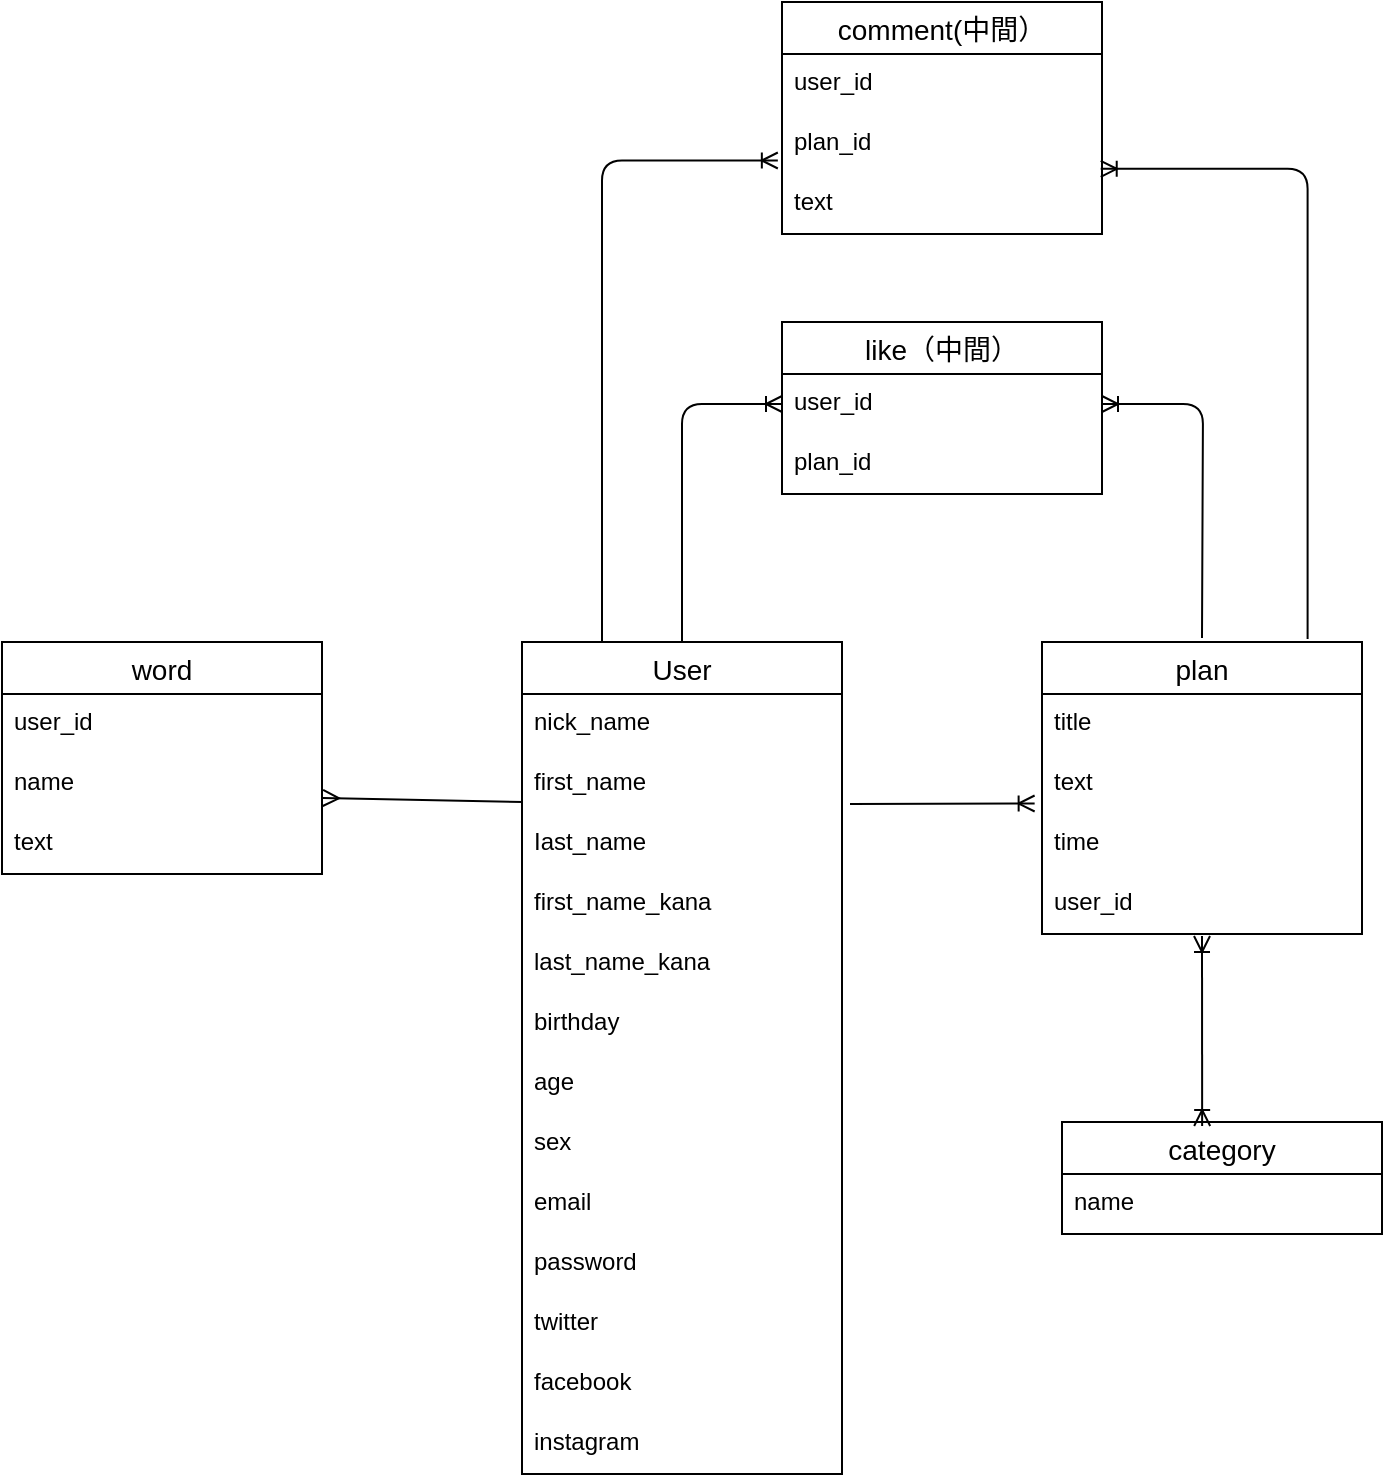 <mxfile version="13.6.5">
    <diagram id="EvrH-d43EV6e9RoaTjqA" name="ページ1">
        <mxGraphModel dx="1607" dy="1435" grid="1" gridSize="10" guides="1" tooltips="1" connect="1" arrows="1" fold="1" page="0" pageScale="1" pageWidth="827" pageHeight="1169" math="0" shadow="0">
            <root>
                <mxCell id="0"/>
                <mxCell id="1" parent="0"/>
                <mxCell id="2" value="User" style="swimlane;fontStyle=0;childLayout=stackLayout;horizontal=1;startSize=26;horizontalStack=0;resizeParent=1;resizeParentMax=0;resizeLast=0;collapsible=1;marginBottom=0;align=center;fontSize=14;" parent="1" vertex="1">
                    <mxGeometry x="80" y="-120" width="160" height="416" as="geometry"/>
                </mxCell>
                <mxCell id="3" value="nick_name" style="text;strokeColor=none;fillColor=none;spacingLeft=4;spacingRight=4;overflow=hidden;rotatable=0;points=[[0,0.5],[1,0.5]];portConstraint=eastwest;fontSize=12;" parent="2" vertex="1">
                    <mxGeometry y="26" width="160" height="30" as="geometry"/>
                </mxCell>
                <mxCell id="8" value="first_name" style="text;strokeColor=none;fillColor=none;spacingLeft=4;spacingRight=4;overflow=hidden;rotatable=0;points=[[0,0.5],[1,0.5]];portConstraint=eastwest;fontSize=12;" parent="2" vertex="1">
                    <mxGeometry y="56" width="160" height="30" as="geometry"/>
                </mxCell>
                <mxCell id="4" value="Iast_name" style="text;strokeColor=none;fillColor=none;spacingLeft=4;spacingRight=4;overflow=hidden;rotatable=0;points=[[0,0.5],[1,0.5]];portConstraint=eastwest;fontSize=12;" parent="2" vertex="1">
                    <mxGeometry y="86" width="160" height="30" as="geometry"/>
                </mxCell>
                <mxCell id="5" value="first_name_kana&#10;" style="text;strokeColor=none;fillColor=none;spacingLeft=4;spacingRight=4;overflow=hidden;rotatable=0;points=[[0,0.5],[1,0.5]];portConstraint=eastwest;fontSize=12;" parent="2" vertex="1">
                    <mxGeometry y="116" width="160" height="30" as="geometry"/>
                </mxCell>
                <mxCell id="7" value="last_name_kana&#10;" style="text;strokeColor=none;fillColor=none;spacingLeft=4;spacingRight=4;overflow=hidden;rotatable=0;points=[[0,0.5],[1,0.5]];portConstraint=eastwest;fontSize=12;" parent="2" vertex="1">
                    <mxGeometry y="146" width="160" height="30" as="geometry"/>
                </mxCell>
                <mxCell id="9" value="birthday" style="text;strokeColor=none;fillColor=none;spacingLeft=4;spacingRight=4;overflow=hidden;rotatable=0;points=[[0,0.5],[1,0.5]];portConstraint=eastwest;fontSize=12;" parent="2" vertex="1">
                    <mxGeometry y="176" width="160" height="30" as="geometry"/>
                </mxCell>
                <mxCell id="10" value="age" style="text;strokeColor=none;fillColor=none;spacingLeft=4;spacingRight=4;overflow=hidden;rotatable=0;points=[[0,0.5],[1,0.5]];portConstraint=eastwest;fontSize=12;" parent="2" vertex="1">
                    <mxGeometry y="206" width="160" height="30" as="geometry"/>
                </mxCell>
                <mxCell id="12" value="sex" style="text;strokeColor=none;fillColor=none;spacingLeft=4;spacingRight=4;overflow=hidden;rotatable=0;points=[[0,0.5],[1,0.5]];portConstraint=eastwest;fontSize=12;" parent="2" vertex="1">
                    <mxGeometry y="236" width="160" height="30" as="geometry"/>
                </mxCell>
                <mxCell id="13" value="email" style="text;strokeColor=none;fillColor=none;spacingLeft=4;spacingRight=4;overflow=hidden;rotatable=0;points=[[0,0.5],[1,0.5]];portConstraint=eastwest;fontSize=12;" parent="2" vertex="1">
                    <mxGeometry y="266" width="160" height="30" as="geometry"/>
                </mxCell>
                <mxCell id="14" value="password" style="text;strokeColor=none;fillColor=none;spacingLeft=4;spacingRight=4;overflow=hidden;rotatable=0;points=[[0,0.5],[1,0.5]];portConstraint=eastwest;fontSize=12;" parent="2" vertex="1">
                    <mxGeometry y="296" width="160" height="30" as="geometry"/>
                </mxCell>
                <mxCell id="34" value="twitter" style="text;strokeColor=none;fillColor=none;spacingLeft=4;spacingRight=4;overflow=hidden;rotatable=0;points=[[0,0.5],[1,0.5]];portConstraint=eastwest;fontSize=12;" parent="2" vertex="1">
                    <mxGeometry y="326" width="160" height="30" as="geometry"/>
                </mxCell>
                <mxCell id="35" value="facebook" style="text;strokeColor=none;fillColor=none;spacingLeft=4;spacingRight=4;overflow=hidden;rotatable=0;points=[[0,0.5],[1,0.5]];portConstraint=eastwest;fontSize=12;" parent="2" vertex="1">
                    <mxGeometry y="356" width="160" height="30" as="geometry"/>
                </mxCell>
                <mxCell id="36" value="instagram" style="text;strokeColor=none;fillColor=none;spacingLeft=4;spacingRight=4;overflow=hidden;rotatable=0;points=[[0,0.5],[1,0.5]];portConstraint=eastwest;fontSize=12;" parent="2" vertex="1">
                    <mxGeometry y="386" width="160" height="30" as="geometry"/>
                </mxCell>
                <mxCell id="63" value="" style="fontSize=12;html=1;endArrow=ERmany;entryX=1.003;entryY=0.733;entryDx=0;entryDy=0;entryPerimeter=0;exitX=0.003;exitY=0.802;exitDx=0;exitDy=0;exitPerimeter=0;" parent="1" source="8" target="46" edge="1">
                    <mxGeometry width="100" height="100" relative="1" as="geometry">
                        <mxPoint x="76" y="-42" as="sourcePoint"/>
                        <mxPoint x="290" y="-160" as="targetPoint"/>
                    </mxGeometry>
                </mxCell>
                <mxCell id="42" value="word" style="swimlane;fontStyle=0;childLayout=stackLayout;horizontal=1;startSize=26;horizontalStack=0;resizeParent=1;resizeParentMax=0;resizeLast=0;collapsible=1;marginBottom=0;align=center;fontSize=14;" parent="1" vertex="1">
                    <mxGeometry x="-180" y="-120" width="160" height="116" as="geometry"/>
                </mxCell>
                <mxCell id="44" value="user_id" style="text;strokeColor=none;fillColor=none;spacingLeft=4;spacingRight=4;overflow=hidden;rotatable=0;points=[[0,0.5],[1,0.5]];portConstraint=eastwest;fontSize=12;" parent="42" vertex="1">
                    <mxGeometry y="26" width="160" height="30" as="geometry"/>
                </mxCell>
                <mxCell id="46" value="name" style="text;strokeColor=none;fillColor=none;spacingLeft=4;spacingRight=4;overflow=hidden;rotatable=0;points=[[0,0.5],[1,0.5]];portConstraint=eastwest;fontSize=12;" parent="42" vertex="1">
                    <mxGeometry y="56" width="160" height="30" as="geometry"/>
                </mxCell>
                <mxCell id="45" value="text" style="text;strokeColor=none;fillColor=none;spacingLeft=4;spacingRight=4;overflow=hidden;rotatable=0;points=[[0,0.5],[1,0.5]];portConstraint=eastwest;fontSize=12;" parent="42" vertex="1">
                    <mxGeometry y="86" width="160" height="30" as="geometry"/>
                </mxCell>
                <mxCell id="64" value="" style="fontSize=12;html=1;endArrow=ERoneToMany;entryX=-0.023;entryY=0.825;entryDx=0;entryDy=0;entryPerimeter=0;" parent="1" target="30" edge="1">
                    <mxGeometry width="100" height="100" relative="1" as="geometry">
                        <mxPoint x="244" y="-39" as="sourcePoint"/>
                        <mxPoint x="290" y="-100" as="targetPoint"/>
                    </mxGeometry>
                </mxCell>
                <mxCell id="28" value="plan" style="swimlane;fontStyle=0;childLayout=stackLayout;horizontal=1;startSize=26;horizontalStack=0;resizeParent=1;resizeParentMax=0;resizeLast=0;collapsible=1;marginBottom=0;align=center;fontSize=14;" parent="1" vertex="1">
                    <mxGeometry x="340" y="-120" width="160" height="146" as="geometry"/>
                </mxCell>
                <mxCell id="29" value="title" style="text;strokeColor=none;fillColor=none;spacingLeft=4;spacingRight=4;overflow=hidden;rotatable=0;points=[[0,0.5],[1,0.5]];portConstraint=eastwest;fontSize=12;" parent="28" vertex="1">
                    <mxGeometry y="26" width="160" height="30" as="geometry"/>
                </mxCell>
                <mxCell id="30" value="text" style="text;strokeColor=none;fillColor=none;spacingLeft=4;spacingRight=4;overflow=hidden;rotatable=0;points=[[0,0.5],[1,0.5]];portConstraint=eastwest;fontSize=12;" parent="28" vertex="1">
                    <mxGeometry y="56" width="160" height="30" as="geometry"/>
                </mxCell>
                <mxCell id="32" value="time" style="text;strokeColor=none;fillColor=none;spacingLeft=4;spacingRight=4;overflow=hidden;rotatable=0;points=[[0,0.5],[1,0.5]];portConstraint=eastwest;fontSize=12;" parent="28" vertex="1">
                    <mxGeometry y="86" width="160" height="30" as="geometry"/>
                </mxCell>
                <mxCell id="31" value="user_id" style="text;strokeColor=none;fillColor=none;spacingLeft=4;spacingRight=4;overflow=hidden;rotatable=0;points=[[0,0.5],[1,0.5]];portConstraint=eastwest;fontSize=12;" parent="28" vertex="1">
                    <mxGeometry y="116" width="160" height="30" as="geometry"/>
                </mxCell>
                <mxCell id="69" value="" style="fontSize=12;html=1;endArrow=ERoneToMany;exitX=0.5;exitY=0;exitDx=0;exitDy=0;entryX=0;entryY=0.5;entryDx=0;entryDy=0;edgeStyle=orthogonalEdgeStyle;" parent="1" source="2" target="41" edge="1">
                    <mxGeometry width="100" height="100" relative="1" as="geometry">
                        <mxPoint x="190" y="10" as="sourcePoint"/>
                        <mxPoint x="290" y="-90" as="targetPoint"/>
                    </mxGeometry>
                </mxCell>
                <mxCell id="70" value="" style="fontSize=12;html=1;endArrow=ERoneToMany;entryX=1;entryY=0.5;entryDx=0;entryDy=0;edgeStyle=orthogonalEdgeStyle;" parent="1" target="41" edge="1">
                    <mxGeometry width="100" height="100" relative="1" as="geometry">
                        <mxPoint x="420" y="-122" as="sourcePoint"/>
                        <mxPoint x="290" y="-90" as="targetPoint"/>
                    </mxGeometry>
                </mxCell>
                <mxCell id="37" value="like（中間）" style="swimlane;fontStyle=0;childLayout=stackLayout;horizontal=1;startSize=26;horizontalStack=0;resizeParent=1;resizeParentMax=0;resizeLast=0;collapsible=1;marginBottom=0;align=center;fontSize=14;" parent="1" vertex="1">
                    <mxGeometry x="210" y="-280" width="160" height="86" as="geometry"/>
                </mxCell>
                <mxCell id="41" value="user_id" style="text;strokeColor=none;fillColor=none;spacingLeft=4;spacingRight=4;overflow=hidden;rotatable=0;points=[[0,0.5],[1,0.5]];portConstraint=eastwest;fontSize=12;" parent="37" vertex="1">
                    <mxGeometry y="26" width="160" height="30" as="geometry"/>
                </mxCell>
                <mxCell id="38" value="plan_id" style="text;strokeColor=none;fillColor=none;spacingLeft=4;spacingRight=4;overflow=hidden;rotatable=0;points=[[0,0.5],[1,0.5]];portConstraint=eastwest;fontSize=12;" parent="37" vertex="1">
                    <mxGeometry y="56" width="160" height="30" as="geometry"/>
                </mxCell>
                <mxCell id="58" value="comment(中間）" style="swimlane;fontStyle=0;childLayout=stackLayout;horizontal=1;startSize=26;horizontalStack=0;resizeParent=1;resizeParentMax=0;resizeLast=0;collapsible=1;marginBottom=0;align=center;fontSize=14;" parent="1" vertex="1">
                    <mxGeometry x="210" y="-440" width="160" height="116" as="geometry"/>
                </mxCell>
                <mxCell id="59" value="user_id" style="text;strokeColor=none;fillColor=none;spacingLeft=4;spacingRight=4;overflow=hidden;rotatable=0;points=[[0,0.5],[1,0.5]];portConstraint=eastwest;fontSize=12;" parent="58" vertex="1">
                    <mxGeometry y="26" width="160" height="30" as="geometry"/>
                </mxCell>
                <mxCell id="60" value="plan_id" style="text;strokeColor=none;fillColor=none;spacingLeft=4;spacingRight=4;overflow=hidden;rotatable=0;points=[[0,0.5],[1,0.5]];portConstraint=eastwest;fontSize=12;" parent="58" vertex="1">
                    <mxGeometry y="56" width="160" height="30" as="geometry"/>
                </mxCell>
                <mxCell id="62" value="text" style="text;strokeColor=none;fillColor=none;spacingLeft=4;spacingRight=4;overflow=hidden;rotatable=0;points=[[0,0.5],[1,0.5]];portConstraint=eastwest;fontSize=12;" parent="58" vertex="1">
                    <mxGeometry y="86" width="160" height="30" as="geometry"/>
                </mxCell>
                <mxCell id="72" value="" style="fontSize=12;html=1;endArrow=ERoneToMany;entryX=-0.013;entryY=0.775;entryDx=0;entryDy=0;edgeStyle=orthogonalEdgeStyle;entryPerimeter=0;exitX=0.25;exitY=0;exitDx=0;exitDy=0;" parent="1" source="2" target="60" edge="1">
                    <mxGeometry width="100" height="100" relative="1" as="geometry">
                        <mxPoint x="120" y="-130" as="sourcePoint"/>
                        <mxPoint x="190" y="-509" as="targetPoint"/>
                    </mxGeometry>
                </mxCell>
                <mxCell id="73" value="" style="fontSize=12;html=1;endArrow=ERoneToMany;edgeStyle=orthogonalEdgeStyle;exitX=0.83;exitY=-0.01;exitDx=0;exitDy=0;exitPerimeter=0;entryX=0.996;entryY=0.913;entryDx=0;entryDy=0;entryPerimeter=0;" parent="1" source="28" target="60" edge="1">
                    <mxGeometry width="100" height="100" relative="1" as="geometry">
                        <mxPoint x="410" y="-380" as="sourcePoint"/>
                        <mxPoint x="360.0" y="-497" as="targetPoint"/>
                    </mxGeometry>
                </mxCell>
                <mxCell id="52" value="category" style="swimlane;fontStyle=0;childLayout=stackLayout;horizontal=1;startSize=26;horizontalStack=0;resizeParent=1;resizeParentMax=0;resizeLast=0;collapsible=1;marginBottom=0;align=center;fontSize=14;" parent="1" vertex="1">
                    <mxGeometry x="350" y="120" width="160" height="56" as="geometry"/>
                </mxCell>
                <mxCell id="55" value="name&#10;" style="text;strokeColor=none;fillColor=none;spacingLeft=4;spacingRight=4;overflow=hidden;rotatable=0;points=[[0,0.5],[1,0.5]];portConstraint=eastwest;fontSize=12;" parent="52" vertex="1">
                    <mxGeometry y="26" width="160" height="30" as="geometry"/>
                </mxCell>
                <mxCell id="74" value="" style="fontSize=12;html=1;endArrow=ERoneToMany;startArrow=ERoneToMany;entryX=0.5;entryY=1.033;entryDx=0;entryDy=0;entryPerimeter=0;exitX=0.438;exitY=0.036;exitDx=0;exitDy=0;exitPerimeter=0;" edge="1" parent="1" source="52" target="31">
                    <mxGeometry width="100" height="100" relative="1" as="geometry">
                        <mxPoint x="420" y="110" as="sourcePoint"/>
                        <mxPoint x="430" y="-90" as="targetPoint"/>
                    </mxGeometry>
                </mxCell>
            </root>
        </mxGraphModel>
    </diagram>
</mxfile>